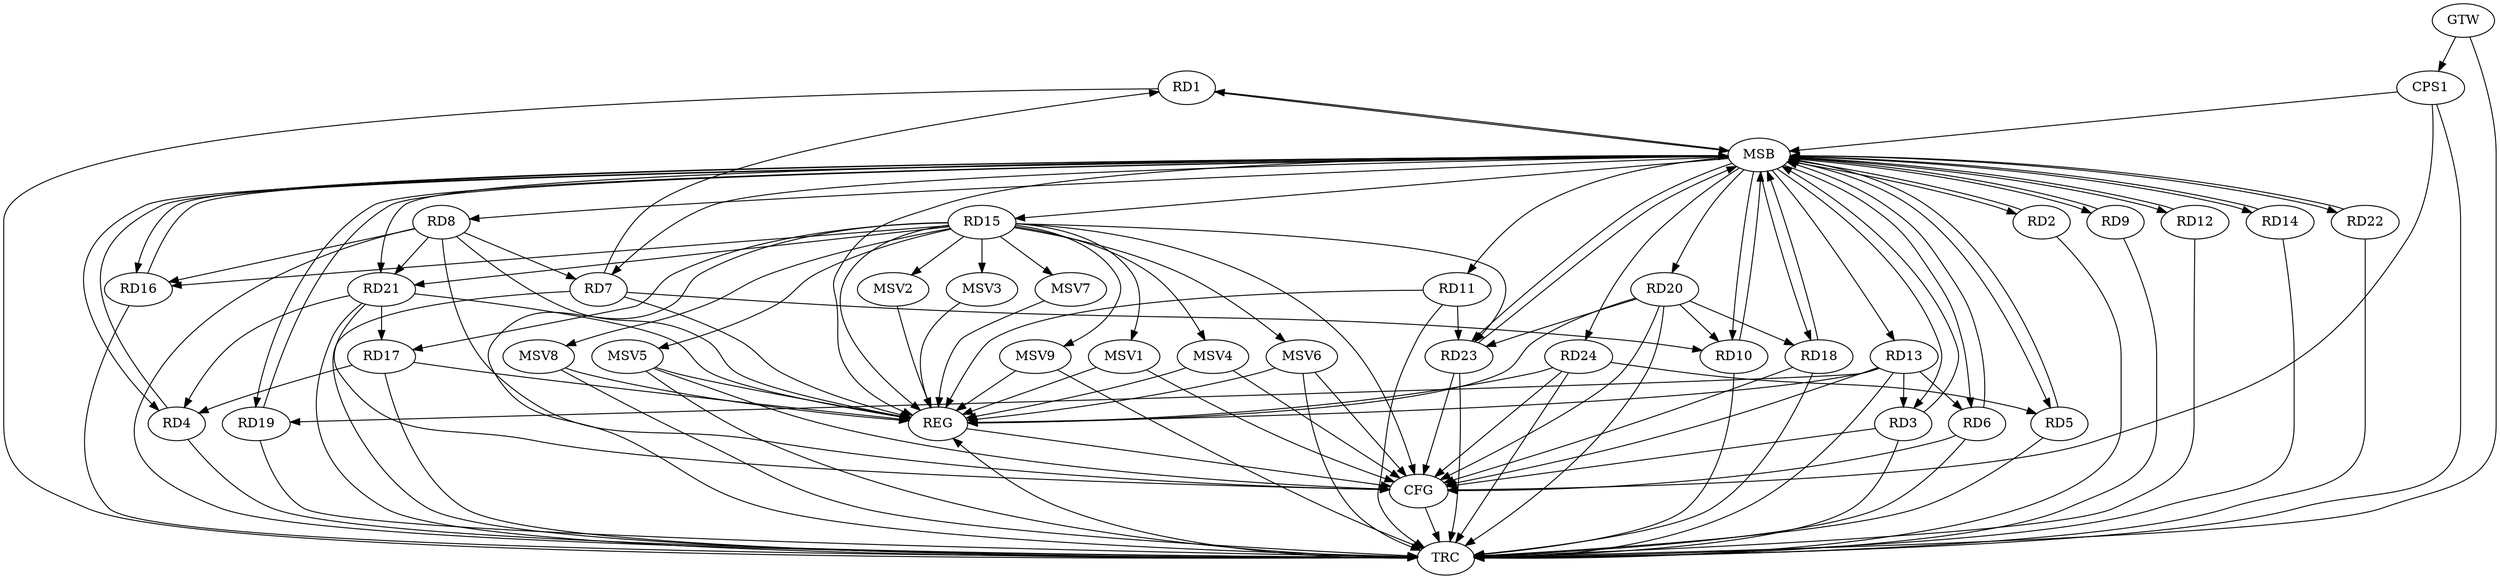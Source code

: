 strict digraph G {
  RD1 [ label="RD1" ];
  RD2 [ label="RD2" ];
  RD3 [ label="RD3" ];
  RD4 [ label="RD4" ];
  RD5 [ label="RD5" ];
  RD6 [ label="RD6" ];
  RD7 [ label="RD7" ];
  RD8 [ label="RD8" ];
  RD9 [ label="RD9" ];
  RD10 [ label="RD10" ];
  RD11 [ label="RD11" ];
  RD12 [ label="RD12" ];
  RD13 [ label="RD13" ];
  RD14 [ label="RD14" ];
  RD15 [ label="RD15" ];
  RD16 [ label="RD16" ];
  RD17 [ label="RD17" ];
  RD18 [ label="RD18" ];
  RD19 [ label="RD19" ];
  RD20 [ label="RD20" ];
  RD21 [ label="RD21" ];
  RD22 [ label="RD22" ];
  RD23 [ label="RD23" ];
  RD24 [ label="RD24" ];
  CPS1 [ label="CPS1" ];
  GTW [ label="GTW" ];
  REG [ label="REG" ];
  MSB [ label="MSB" ];
  CFG [ label="CFG" ];
  TRC [ label="TRC" ];
  MSV1 [ label="MSV1" ];
  MSV2 [ label="MSV2" ];
  MSV3 [ label="MSV3" ];
  MSV4 [ label="MSV4" ];
  MSV5 [ label="MSV5" ];
  MSV6 [ label="MSV6" ];
  MSV7 [ label="MSV7" ];
  MSV8 [ label="MSV8" ];
  MSV9 [ label="MSV9" ];
  RD7 -> RD1;
  RD13 -> RD3;
  RD17 -> RD4;
  RD21 -> RD4;
  RD24 -> RD5;
  RD13 -> RD6;
  RD8 -> RD7;
  RD7 -> RD10;
  RD8 -> RD16;
  RD8 -> RD21;
  RD20 -> RD10;
  RD11 -> RD23;
  RD13 -> RD19;
  RD15 -> RD16;
  RD15 -> RD17;
  RD15 -> RD21;
  RD15 -> RD23;
  RD21 -> RD17;
  RD20 -> RD18;
  RD20 -> RD23;
  GTW -> CPS1;
  RD7 -> REG;
  RD8 -> REG;
  RD11 -> REG;
  RD13 -> REG;
  RD15 -> REG;
  RD17 -> REG;
  RD20 -> REG;
  RD21 -> REG;
  RD24 -> REG;
  RD1 -> MSB;
  MSB -> RD5;
  MSB -> RD14;
  MSB -> RD16;
  MSB -> REG;
  RD2 -> MSB;
  MSB -> RD24;
  RD3 -> MSB;
  MSB -> RD6;
  MSB -> RD7;
  MSB -> RD10;
  MSB -> RD13;
  MSB -> RD15;
  RD4 -> MSB;
  MSB -> RD11;
  MSB -> RD22;
  RD5 -> MSB;
  RD6 -> MSB;
  RD9 -> MSB;
  MSB -> RD8;
  MSB -> RD12;
  MSB -> RD20;
  RD10 -> MSB;
  MSB -> RD2;
  MSB -> RD4;
  RD12 -> MSB;
  MSB -> RD9;
  RD14 -> MSB;
  MSB -> RD21;
  RD16 -> MSB;
  MSB -> RD18;
  RD18 -> MSB;
  MSB -> RD1;
  RD19 -> MSB;
  RD22 -> MSB;
  MSB -> RD23;
  RD23 -> MSB;
  MSB -> RD19;
  CPS1 -> MSB;
  MSB -> RD3;
  RD20 -> CFG;
  RD15 -> CFG;
  RD21 -> CFG;
  RD23 -> CFG;
  RD8 -> CFG;
  RD3 -> CFG;
  RD6 -> CFG;
  RD18 -> CFG;
  RD13 -> CFG;
  CPS1 -> CFG;
  RD24 -> CFG;
  REG -> CFG;
  RD1 -> TRC;
  RD2 -> TRC;
  RD3 -> TRC;
  RD4 -> TRC;
  RD5 -> TRC;
  RD6 -> TRC;
  RD7 -> TRC;
  RD8 -> TRC;
  RD9 -> TRC;
  RD10 -> TRC;
  RD11 -> TRC;
  RD12 -> TRC;
  RD13 -> TRC;
  RD14 -> TRC;
  RD15 -> TRC;
  RD16 -> TRC;
  RD17 -> TRC;
  RD18 -> TRC;
  RD19 -> TRC;
  RD20 -> TRC;
  RD21 -> TRC;
  RD22 -> TRC;
  RD23 -> TRC;
  RD24 -> TRC;
  CPS1 -> TRC;
  GTW -> TRC;
  CFG -> TRC;
  TRC -> REG;
  RD15 -> MSV1;
  MSV1 -> REG;
  MSV1 -> CFG;
  RD15 -> MSV2;
  RD15 -> MSV3;
  RD15 -> MSV4;
  MSV2 -> REG;
  MSV3 -> REG;
  MSV4 -> REG;
  MSV4 -> CFG;
  RD15 -> MSV5;
  MSV5 -> REG;
  MSV5 -> TRC;
  MSV5 -> CFG;
  RD15 -> MSV6;
  MSV6 -> REG;
  MSV6 -> TRC;
  MSV6 -> CFG;
  RD15 -> MSV7;
  RD15 -> MSV8;
  MSV7 -> REG;
  MSV8 -> REG;
  MSV8 -> TRC;
  RD15 -> MSV9;
  MSV9 -> REG;
  MSV9 -> TRC;
}
